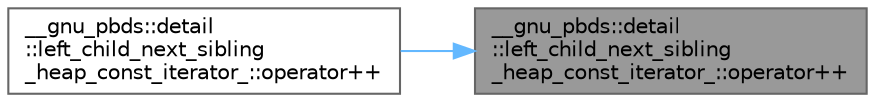 digraph "__gnu_pbds::detail::left_child_next_sibling_heap_const_iterator_::operator++"
{
 // LATEX_PDF_SIZE
  bgcolor="transparent";
  edge [fontname=Helvetica,fontsize=10,labelfontname=Helvetica,labelfontsize=10];
  node [fontname=Helvetica,fontsize=10,shape=box,height=0.2,width=0.4];
  rankdir="RL";
  Node1 [id="Node000001",label="__gnu_pbds::detail\l::left_child_next_sibling\l_heap_const_iterator_::operator++",height=0.2,width=0.4,color="gray40", fillcolor="grey60", style="filled", fontcolor="black",tooltip=" "];
  Node1 -> Node2 [id="edge2_Node000001_Node000002",dir="back",color="steelblue1",style="solid",tooltip=" "];
  Node2 [id="Node000002",label="__gnu_pbds::detail\l::left_child_next_sibling\l_heap_const_iterator_::operator++",height=0.2,width=0.4,color="grey40", fillcolor="white", style="filled",URL="$class____gnu__pbds_1_1detail_1_1left__child__next__sibling__heap__const__iterator__.html#a2e25d1261c4502cf9b4b0c39224fc634",tooltip=" "];
}
